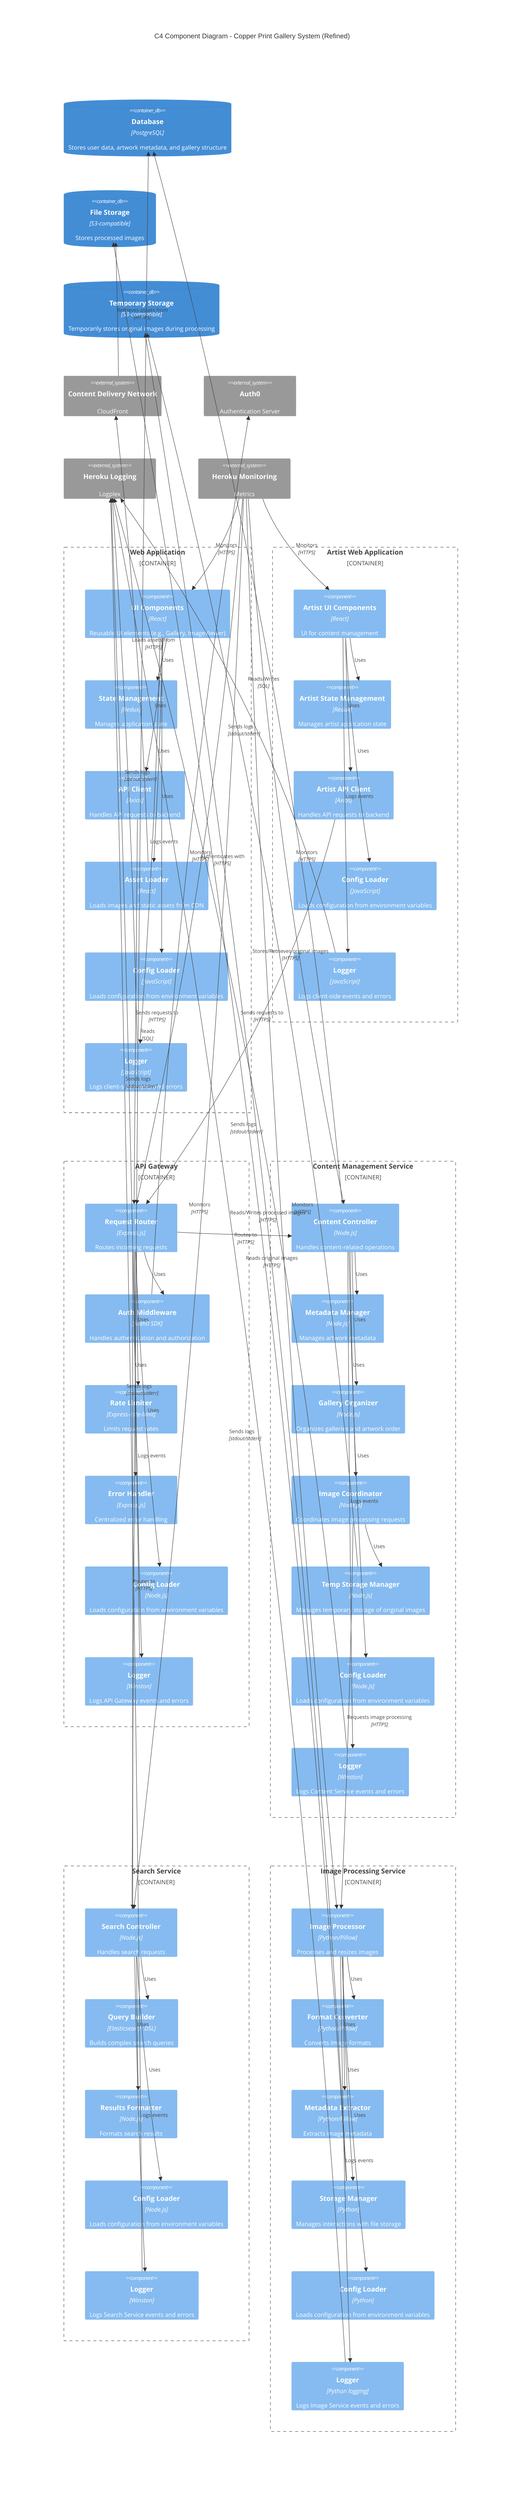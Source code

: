 C4Component
    title C4 Component Diagram - Copper Print Gallery System (Refined)

    Container_Boundary(web_app, "Web Application") {
        Component(ui_components, "UI Components", "React", "Reusable UI elements (e.g., Gallery, ImageViewer)")
        Component(state_management, "State Management", "Redux", "Manages application state")
        Component(api_client, "API Client", "Axios", "Handles API requests to backend")
        Component(asset_loader, "Asset Loader", "React", "Loads images and static assets from CDN")
        Component(config_loader, "Config Loader", "JavaScript", "Loads configuration from environment variables")
        Component(web_logger, "Logger", "JavaScript", "Logs client-side events and errors")
    }

    Container_Boundary(artist_web_app, "Artist Web Application") {
        Component(artist_ui, "Artist UI Components", "React", "UI for content management")
        Component(artist_state, "Artist State Management", "Redux", "Manages artist application state")
        Component(artist_api_client, "Artist API Client", "Axios", "Handles API requests to backend")
        Component(artist_config_loader, "Config Loader", "JavaScript", "Loads configuration from environment variables")
        Component(artist_logger, "Logger", "JavaScript", "Logs client-side events and errors")
    }

    Container_Boundary(api_gateway, "API Gateway") {
        Component(request_router, "Request Router", "Express.js", "Routes incoming requests")
        Component(auth_middleware, "Auth Middleware", "Auth0 SDK", "Handles authentication and authorization")
        Component(rate_limiter, "Rate Limiter", "Express-rate-limit", "Limits request rates")
        Component(error_handler, "Error Handler", "Express.js", "Centralized error handling")
        Component(gateway_config_loader, "Config Loader", "Node.js", "Loads configuration from environment variables")
        Component(gateway_logger, "Logger", "Winston", "Logs API Gateway events and errors")
    }

    Container_Boundary(content_service, "Content Management Service") {
        Component(content_controller, "Content Controller", "Node.js", "Handles content-related operations")
        Component(metadata_manager, "Metadata Manager", "Node.js", "Manages artwork metadata")
        Component(gallery_organizer, "Gallery Organizer", "Node.js", "Organizes galleries and artwork order")
        Component(image_coordinator, "Image Coordinator", "Node.js", "Coordinates image processing requests")
        Component(temp_storage_manager, "Temp Storage Manager", "Node.js", "Manages temporary storage of original images")
        Component(content_config_loader, "Config Loader", "Node.js", "Loads configuration from environment variables")
        Component(content_logger, "Logger", "Winston", "Logs Content Service events and errors")
    }

    Container_Boundary(search_service, "Search Service") {
        Component(search_controller, "Search Controller", "Node.js", "Handles search requests")
        Component(query_builder, "Query Builder", "Elasticsearch DSL", "Builds complex search queries")
        Component(results_formatter, "Results Formatter", "Node.js", "Formats search results")
        Component(search_config_loader, "Config Loader", "Node.js", "Loads configuration from environment variables")
        Component(search_logger, "Logger", "Winston", "Logs Search Service events and errors")
    }

    Container_Boundary(image_service, "Image Processing Service") {
        Component(image_processor, "Image Processor", "Python/Pillow", "Processes and resizes images")
        Component(format_converter, "Format Converter", "Python/Pillow", "Converts image formats")
        Component(metadata_extractor, "Metadata Extractor", "Python/Pillow", "Extracts image metadata")
        Component(storage_manager, "Storage Manager", "Python", "Manages interactions with file storage")
        Component(image_config_loader, "Config Loader", "Python", "Loads configuration from environment variables")
        Component(image_logger, "Logger", "Python logging", "Logs Image Service events and errors")
    }

    ContainerDb(database, "Database", "PostgreSQL", "Stores user data, artwork metadata, and gallery structure")
    ContainerDb(file_storage, "File Storage", "S3-compatible", "Stores processed images")
    ContainerDb(temp_storage, "Temporary Storage", "S3-compatible", "Temporarily stores original images during processing")

    System_Ext(cdn, "Content Delivery Network", "CloudFront")
    System_Ext(auth0, "Auth0", "Authentication Server")
    System_Ext(heroku_logging, "Heroku Logging", "Logplex")
    System_Ext(heroku_monitoring, "Heroku Monitoring", "Metrics")

    Rel(ui_components, state_management, "Uses")
    Rel(ui_components, api_client, "Uses")
    Rel(ui_components, asset_loader, "Uses")
    Rel(ui_components, config_loader, "Uses")
    Rel(ui_components, web_logger, "Logs events")

    Rel(artist_ui, artist_state, "Uses")
    Rel(artist_ui, artist_api_client, "Uses")
    Rel(artist_ui, artist_config_loader, "Uses")
    Rel(artist_ui, artist_logger, "Logs events")

    Rel(request_router, auth_middleware, "Uses")
    Rel(request_router, rate_limiter, "Uses")
    Rel(request_router, error_handler, "Uses")
    Rel(request_router, gateway_config_loader, "Uses")
    Rel(request_router, gateway_logger, "Logs events")

    Rel(content_controller, metadata_manager, "Uses")
    Rel(content_controller, gallery_organizer, "Uses")
    Rel(content_controller, image_coordinator, "Uses")
    Rel(image_coordinator, temp_storage_manager, "Uses")
    Rel(content_controller, content_config_loader, "Uses")
    Rel(content_controller, content_logger, "Logs events")

    Rel(search_controller, query_builder, "Uses")
    Rel(search_controller, results_formatter, "Uses")
    Rel(search_controller, search_config_loader, "Uses")
    Rel(search_controller, search_logger, "Logs events")

    Rel(image_processor, format_converter, "Uses")
    Rel(image_processor, metadata_extractor, "Uses")
    Rel(image_processor, storage_manager, "Uses")
    Rel(image_processor, image_config_loader, "Uses")
    Rel(image_processor, image_logger, "Logs events")

    Rel(api_client, request_router, "Sends requests to", "HTTPS")
    Rel(artist_api_client, request_router, "Sends requests to", "HTTPS")
    Rel(asset_loader, cdn, "Loads assets from", "HTTPS")

    Rel(auth_middleware, auth0, "Authenticates with", "HTTPS")
    Rel(request_router, content_controller, "Routes to", "HTTPS")
    Rel(request_router, search_controller, "Routes to", "HTTPS")

    Rel(content_controller, database, "Reads/Writes", "SQL")
    Rel(search_controller, database, "Reads", "SQL")
    Rel(image_coordinator, image_processor, "Requests image processing", "HTTPS")
    Rel(temp_storage_manager, temp_storage, "Stores/Retrieves original images", "HTTPS")
    Rel(storage_manager, file_storage, "Reads/Writes processed images", "HTTPS")
    Rel(storage_manager, temp_storage, "Reads original images", "HTTPS")

    Rel(cdn, file_storage, "Retrieves assets from", "HTTPS")

    Rel(web_logger, heroku_logging, "Sends logs", "stdout/stderr")
    Rel(artist_logger, heroku_logging, "Sends logs", "stdout/stderr")
    Rel(gateway_logger, heroku_logging, "Sends logs", "stdout/stderr")
    Rel(content_logger, heroku_logging, "Sends logs", "stdout/stderr")
    Rel(search_logger, heroku_logging, "Sends logs", "stdout/stderr")
    Rel(image_logger, heroku_logging, "Sends logs", "stdout/stderr")

    Rel(heroku_monitoring, ui_components, "Monitors", "HTTPS")
    Rel(heroku_monitoring, artist_ui, "Monitors", "HTTPS")
    Rel(heroku_monitoring, request_router, "Monitors", "HTTPS")
    Rel(heroku_monitoring, content_controller, "Monitors", "HTTPS")
    Rel(heroku_monitoring, search_controller, "Monitors", "HTTPS")
    Rel(heroku_monitoring, image_processor, "Monitors", "HTTPS")

    UpdateLayoutConfig($c4ShapeInRow="3", $c4BoundaryInRow="2")